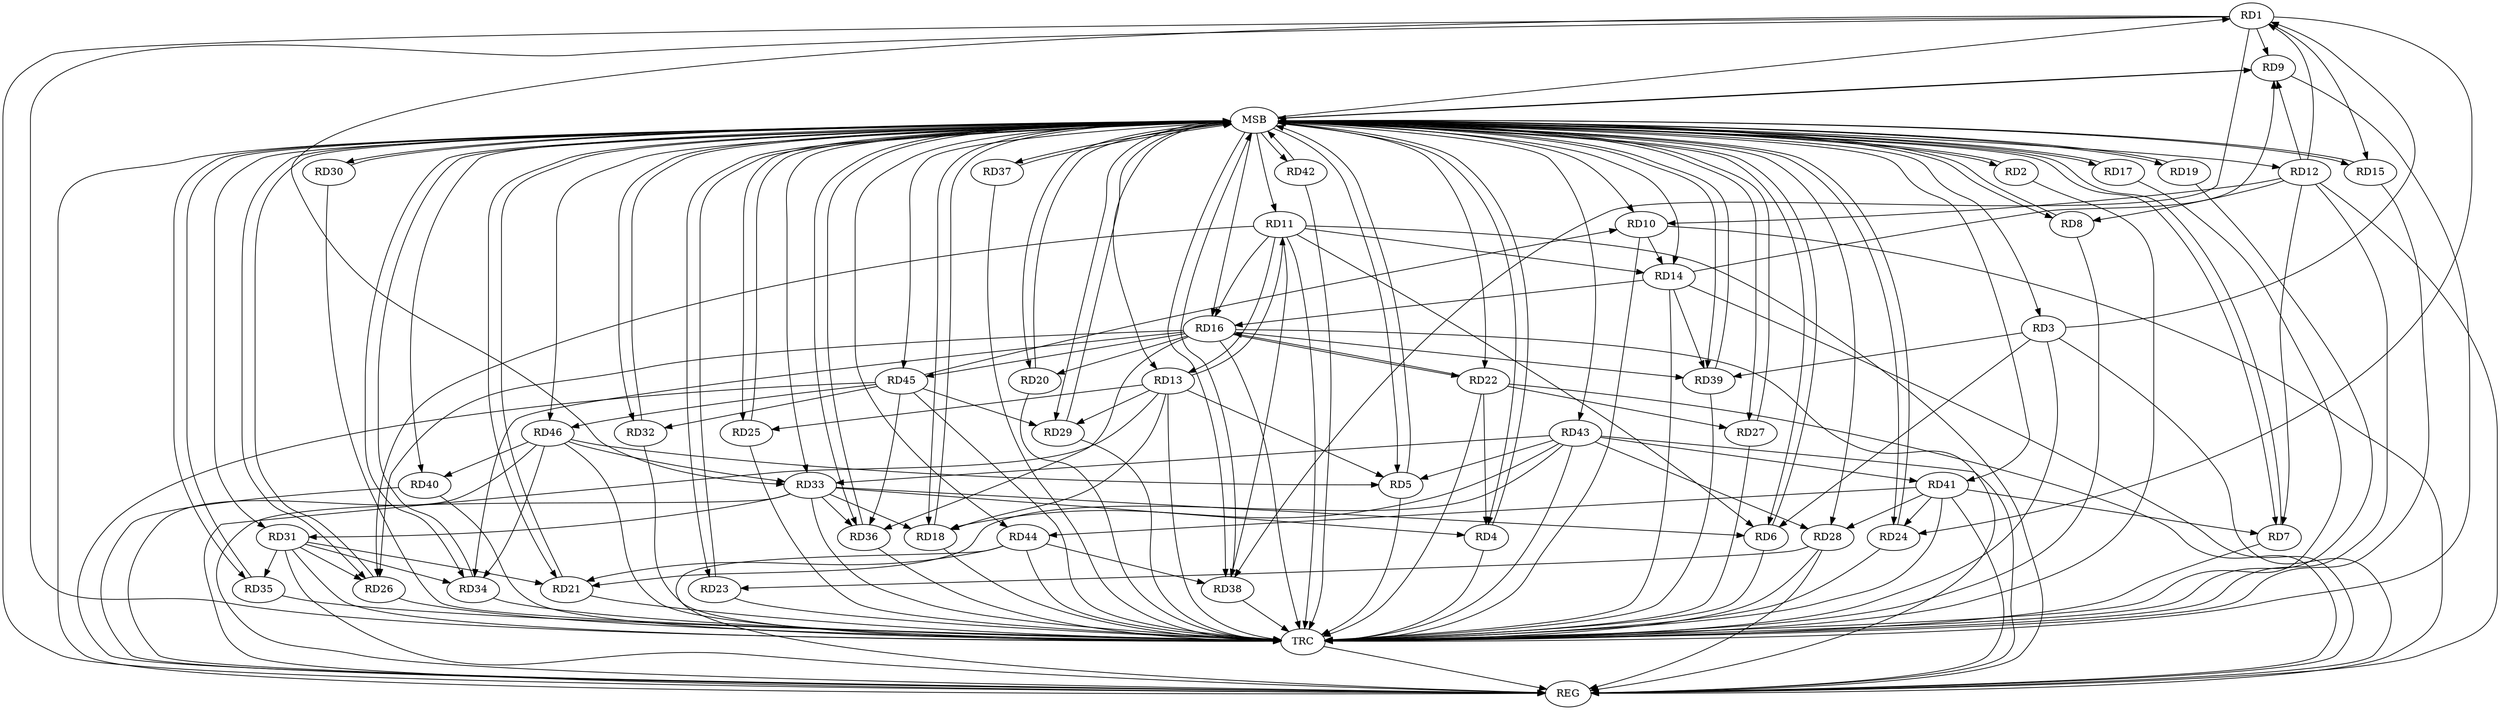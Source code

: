 strict digraph G {
  RD1 [ label="RD1" ];
  RD2 [ label="RD2" ];
  RD3 [ label="RD3" ];
  RD4 [ label="RD4" ];
  RD5 [ label="RD5" ];
  RD6 [ label="RD6" ];
  RD7 [ label="RD7" ];
  RD8 [ label="RD8" ];
  RD9 [ label="RD9" ];
  RD10 [ label="RD10" ];
  RD11 [ label="RD11" ];
  RD12 [ label="RD12" ];
  RD13 [ label="RD13" ];
  RD14 [ label="RD14" ];
  RD15 [ label="RD15" ];
  RD16 [ label="RD16" ];
  RD17 [ label="RD17" ];
  RD18 [ label="RD18" ];
  RD19 [ label="RD19" ];
  RD20 [ label="RD20" ];
  RD21 [ label="RD21" ];
  RD22 [ label="RD22" ];
  RD23 [ label="RD23" ];
  RD24 [ label="RD24" ];
  RD25 [ label="RD25" ];
  RD26 [ label="RD26" ];
  RD27 [ label="RD27" ];
  RD28 [ label="RD28" ];
  RD29 [ label="RD29" ];
  RD30 [ label="RD30" ];
  RD31 [ label="RD31" ];
  RD32 [ label="RD32" ];
  RD33 [ label="RD33" ];
  RD34 [ label="RD34" ];
  RD35 [ label="RD35" ];
  RD36 [ label="RD36" ];
  RD37 [ label="RD37" ];
  RD38 [ label="RD38" ];
  RD39 [ label="RD39" ];
  RD40 [ label="RD40" ];
  RD41 [ label="RD41" ];
  RD42 [ label="RD42" ];
  RD43 [ label="RD43" ];
  RD44 [ label="RD44" ];
  RD45 [ label="RD45" ];
  RD46 [ label="RD46" ];
  REG [ label="REG" ];
  MSB [ label="MSB" ];
  TRC [ label="TRC" ];
  RD3 -> RD1;
  RD1 -> RD9;
  RD12 -> RD1;
  RD1 -> RD15;
  RD1 -> RD24;
  RD1 -> RD33;
  RD1 -> RD38;
  RD3 -> RD6;
  RD3 -> RD39;
  RD22 -> RD4;
  RD33 -> RD4;
  RD13 -> RD5;
  RD43 -> RD5;
  RD46 -> RD5;
  RD11 -> RD6;
  RD33 -> RD6;
  RD12 -> RD7;
  RD41 -> RD7;
  RD12 -> RD8;
  RD12 -> RD9;
  RD14 -> RD9;
  RD12 -> RD10;
  RD10 -> RD14;
  RD45 -> RD10;
  RD11 -> RD13;
  RD13 -> RD11;
  RD11 -> RD14;
  RD11 -> RD16;
  RD11 -> RD26;
  RD11 -> RD38;
  RD13 -> RD18;
  RD13 -> RD25;
  RD13 -> RD29;
  RD14 -> RD16;
  RD14 -> RD39;
  RD16 -> RD20;
  RD16 -> RD22;
  RD22 -> RD16;
  RD16 -> RD26;
  RD16 -> RD34;
  RD16 -> RD36;
  RD16 -> RD39;
  RD16 -> RD45;
  RD33 -> RD18;
  RD43 -> RD18;
  RD31 -> RD21;
  RD43 -> RD21;
  RD44 -> RD21;
  RD22 -> RD27;
  RD28 -> RD23;
  RD41 -> RD24;
  RD31 -> RD26;
  RD41 -> RD28;
  RD43 -> RD28;
  RD45 -> RD29;
  RD33 -> RD31;
  RD31 -> RD34;
  RD31 -> RD35;
  RD45 -> RD32;
  RD33 -> RD36;
  RD43 -> RD33;
  RD46 -> RD33;
  RD46 -> RD34;
  RD45 -> RD36;
  RD44 -> RD38;
  RD46 -> RD40;
  RD43 -> RD41;
  RD41 -> RD44;
  RD45 -> RD46;
  RD1 -> REG;
  RD3 -> REG;
  RD10 -> REG;
  RD11 -> REG;
  RD12 -> REG;
  RD13 -> REG;
  RD14 -> REG;
  RD16 -> REG;
  RD22 -> REG;
  RD28 -> REG;
  RD31 -> REG;
  RD33 -> REG;
  RD40 -> REG;
  RD41 -> REG;
  RD43 -> REG;
  RD44 -> REG;
  RD45 -> REG;
  RD46 -> REG;
  RD2 -> MSB;
  MSB -> RD16;
  MSB -> RD20;
  MSB -> RD34;
  MSB -> REG;
  RD4 -> MSB;
  MSB -> RD18;
  MSB -> RD28;
  RD5 -> MSB;
  MSB -> RD38;
  MSB -> RD42;
  RD6 -> MSB;
  MSB -> RD1;
  MSB -> RD4;
  MSB -> RD10;
  MSB -> RD15;
  MSB -> RD17;
  MSB -> RD26;
  MSB -> RD35;
  MSB -> RD41;
  RD7 -> MSB;
  MSB -> RD9;
  MSB -> RD23;
  MSB -> RD24;
  MSB -> RD40;
  MSB -> RD43;
  RD8 -> MSB;
  MSB -> RD7;
  MSB -> RD31;
  MSB -> RD36;
  RD9 -> MSB;
  MSB -> RD13;
  MSB -> RD25;
  MSB -> RD33;
  RD15 -> MSB;
  MSB -> RD6;
  MSB -> RD8;
  RD17 -> MSB;
  MSB -> RD2;
  RD18 -> MSB;
  MSB -> RD11;
  RD19 -> MSB;
  RD20 -> MSB;
  MSB -> RD21;
  MSB -> RD46;
  RD21 -> MSB;
  MSB -> RD3;
  MSB -> RD27;
  RD23 -> MSB;
  MSB -> RD14;
  RD24 -> MSB;
  MSB -> RD22;
  MSB -> RD44;
  RD25 -> MSB;
  RD26 -> MSB;
  MSB -> RD30;
  RD27 -> MSB;
  MSB -> RD12;
  RD29 -> MSB;
  MSB -> RD5;
  MSB -> RD37;
  RD30 -> MSB;
  RD32 -> MSB;
  MSB -> RD29;
  RD34 -> MSB;
  MSB -> RD39;
  MSB -> RD45;
  RD35 -> MSB;
  RD36 -> MSB;
  MSB -> RD19;
  RD37 -> MSB;
  RD38 -> MSB;
  RD39 -> MSB;
  MSB -> RD32;
  RD42 -> MSB;
  RD1 -> TRC;
  RD2 -> TRC;
  RD3 -> TRC;
  RD4 -> TRC;
  RD5 -> TRC;
  RD6 -> TRC;
  RD7 -> TRC;
  RD8 -> TRC;
  RD9 -> TRC;
  RD10 -> TRC;
  RD11 -> TRC;
  RD12 -> TRC;
  RD13 -> TRC;
  RD14 -> TRC;
  RD15 -> TRC;
  RD16 -> TRC;
  RD17 -> TRC;
  RD18 -> TRC;
  RD19 -> TRC;
  RD20 -> TRC;
  RD21 -> TRC;
  RD22 -> TRC;
  RD23 -> TRC;
  RD24 -> TRC;
  RD25 -> TRC;
  RD26 -> TRC;
  RD27 -> TRC;
  RD28 -> TRC;
  RD29 -> TRC;
  RD30 -> TRC;
  RD31 -> TRC;
  RD32 -> TRC;
  RD33 -> TRC;
  RD34 -> TRC;
  RD35 -> TRC;
  RD36 -> TRC;
  RD37 -> TRC;
  RD38 -> TRC;
  RD39 -> TRC;
  RD40 -> TRC;
  RD41 -> TRC;
  RD42 -> TRC;
  RD43 -> TRC;
  RD44 -> TRC;
  RD45 -> TRC;
  RD46 -> TRC;
  TRC -> REG;
}
